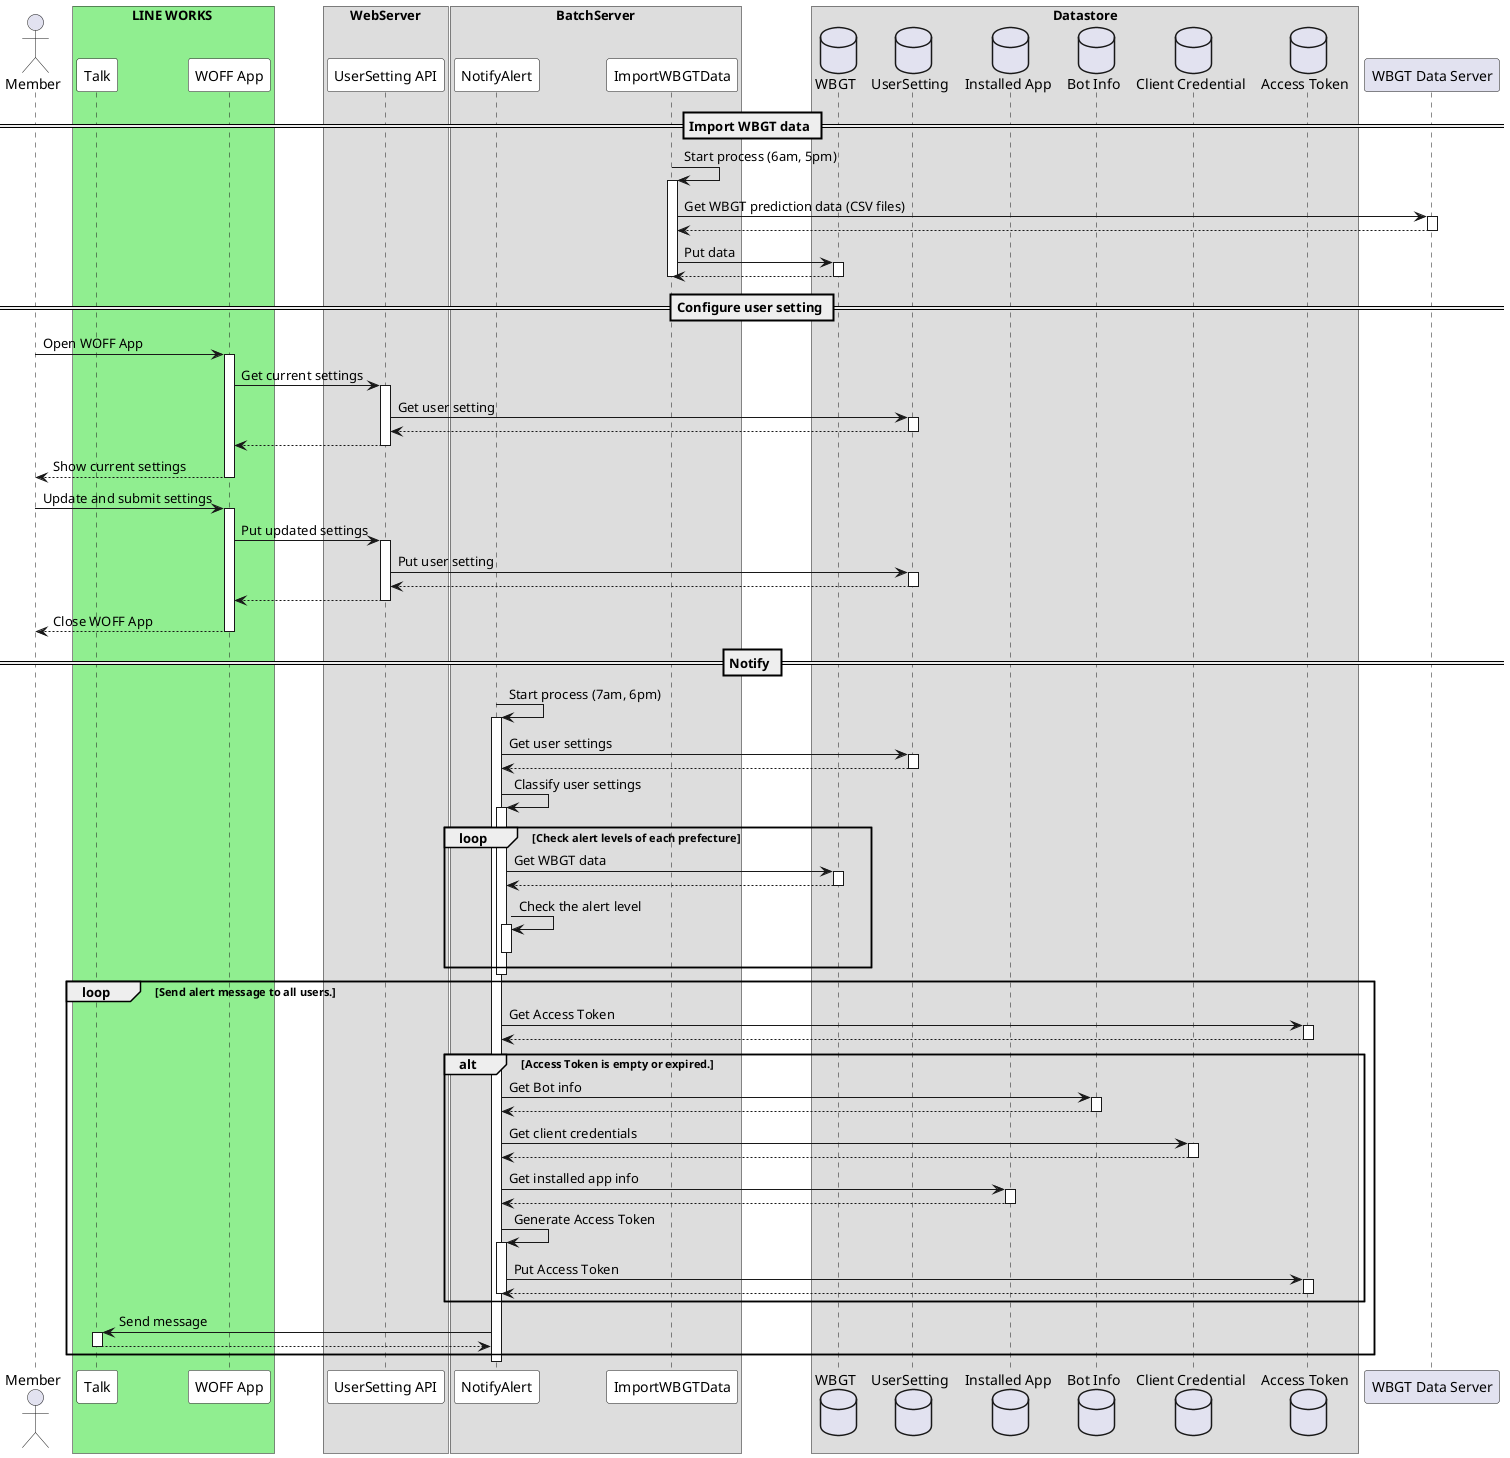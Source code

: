 @startuml
autoactivate on

actor "Member" as Member

box LINE WORKS #lightgreen
    participant "Talk" as Talk #white
    participant "WOFF App" as WOFFApp #white
end box

box WebServer
    participant "UserSetting API" as WebUserSettingAPI #white
end box

box BatchServer
    participant "NotifyAlert" as BatchNotifyAlert #white
    participant "ImportWBGTData" as BatchImportWBGT #white
end box

box Datastore
    database "WBGT" as DBWBGT
    database "UserSetting" as DBUserSetting
    database "Installed App" as DBInstalledApp
    database "Bot Info" as DBBotInfo
    database "Client Credential" as DBClientCred
    database "Access Token" as DBAccessToken
end box

participant "WBGT Data Server" as WBGTServer

== Import WBGT data ==
BatchImportWBGT->BatchImportWBGT: Start process (6am, 5pm)
BatchImportWBGT->WBGTServer: Get WBGT prediction data (CSV files)
return
BatchImportWBGT->DBWBGT: Put data
return
deactivate

== Configure user setting ==
Member->WOFFApp: Open WOFF App
WOFFApp->WebUserSettingAPI: Get current settings
WebUserSettingAPI->DBUserSetting: Get user setting
return
return
return Show current settings
Member->WOFFApp: Update and submit settings
WOFFApp->WebUserSettingAPI: Put updated settings
WebUserSettingAPI->DBUserSetting: Put user setting
return
return
return Close WOFF App

== Notify ==
BatchNotifyAlert->BatchNotifyAlert: Start process (7am, 6pm)
BatchNotifyAlert->DBUserSetting: Get user settings
return
BatchNotifyAlert->BatchNotifyAlert: Classify user settings

loop Check alert levels of each prefecture
    BatchNotifyAlert->DBWBGT: Get WBGT data
    return
    BatchNotifyAlert->BatchNotifyAlert: Check the alert level
    deactivate
end

deactivate

loop Send alert message to all users.
    BatchNotifyAlert->DBAccessToken: Get Access Token
    return

    alt Access Token is empty or expired.
        BatchNotifyAlert->DBBotInfo: Get Bot info
        return
        BatchNotifyAlert->DBClientCred: Get client credentials
        return
        BatchNotifyAlert->DBInstalledApp: Get installed app info
        return
        BatchNotifyAlert->BatchNotifyAlert: Generate Access Token
        BatchNotifyAlert->DBAccessToken: Put Access Token
        return
        deactivate
    end
    BatchNotifyAlert->Talk: Send message
    return
end

deactivate
@enduml
